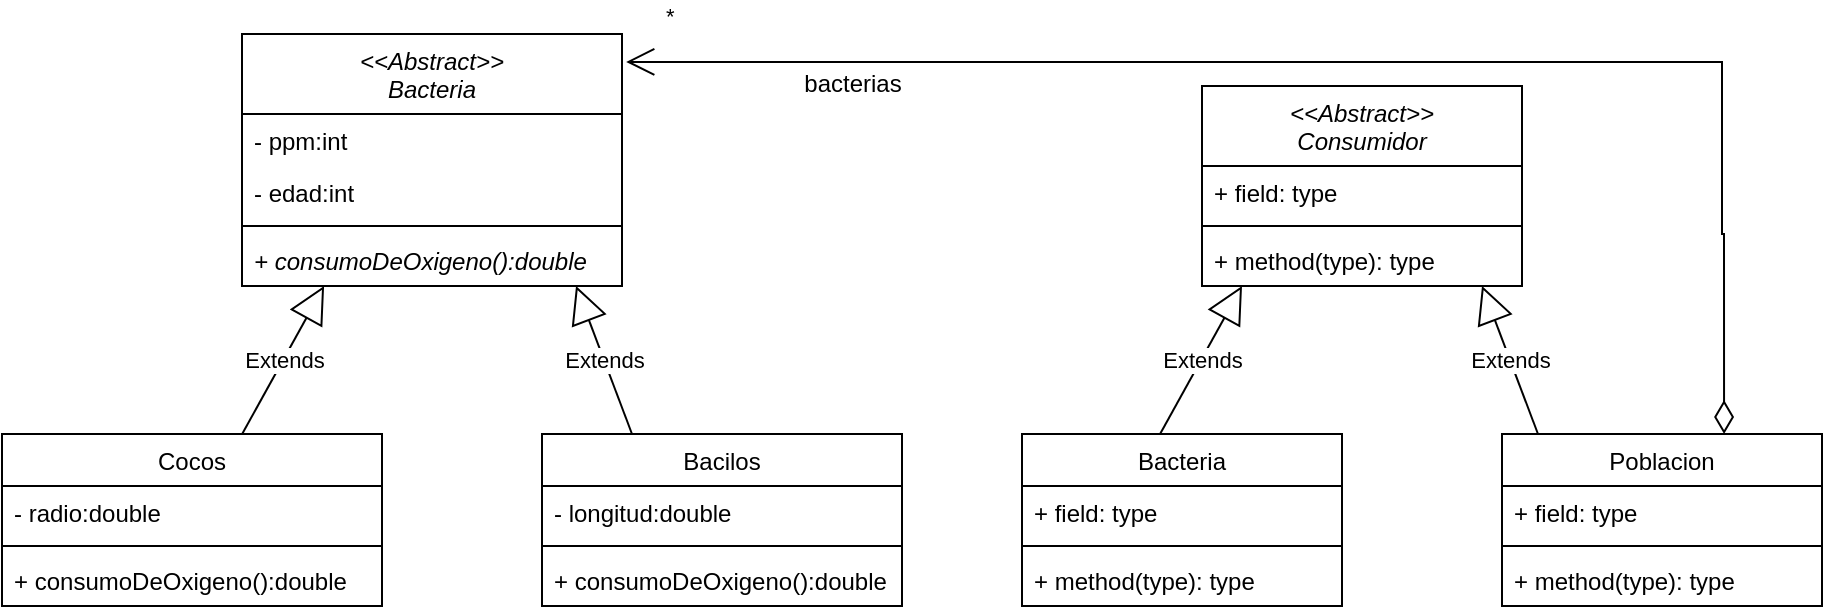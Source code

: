<mxfile version="20.5.3" type="github">
  <diagram id="C5RBs43oDa-KdzZeNtuy" name="Page-1">
    <mxGraphModel dx="868" dy="1619" grid="1" gridSize="10" guides="1" tooltips="1" connect="1" arrows="1" fold="1" page="1" pageScale="1" pageWidth="827" pageHeight="1169" math="0" shadow="0">
      <root>
        <mxCell id="WIyWlLk6GJQsqaUBKTNV-0" />
        <mxCell id="WIyWlLk6GJQsqaUBKTNV-1" parent="WIyWlLk6GJQsqaUBKTNV-0" />
        <mxCell id="M0HyL1vX0uQEdzR4OvkP-0" value="&lt;&lt;Abstract&gt;&gt;&#xa;Bacteria" style="swimlane;fontStyle=2;align=center;verticalAlign=top;childLayout=stackLayout;horizontal=1;startSize=40;horizontalStack=0;resizeParent=1;resizeParentMax=0;resizeLast=0;collapsible=1;marginBottom=0;" vertex="1" parent="WIyWlLk6GJQsqaUBKTNV-1">
          <mxGeometry x="130" width="190" height="126" as="geometry" />
        </mxCell>
        <mxCell id="M0HyL1vX0uQEdzR4OvkP-1" value="- ppm:int" style="text;strokeColor=none;fillColor=none;align=left;verticalAlign=top;spacingLeft=4;spacingRight=4;overflow=hidden;rotatable=0;points=[[0,0.5],[1,0.5]];portConstraint=eastwest;" vertex="1" parent="M0HyL1vX0uQEdzR4OvkP-0">
          <mxGeometry y="40" width="190" height="26" as="geometry" />
        </mxCell>
        <mxCell id="M0HyL1vX0uQEdzR4OvkP-12" value="- edad:int" style="text;strokeColor=none;fillColor=none;align=left;verticalAlign=top;spacingLeft=4;spacingRight=4;overflow=hidden;rotatable=0;points=[[0,0.5],[1,0.5]];portConstraint=eastwest;" vertex="1" parent="M0HyL1vX0uQEdzR4OvkP-0">
          <mxGeometry y="66" width="190" height="26" as="geometry" />
        </mxCell>
        <mxCell id="M0HyL1vX0uQEdzR4OvkP-2" value="" style="line;strokeWidth=1;fillColor=none;align=left;verticalAlign=middle;spacingTop=-1;spacingLeft=3;spacingRight=3;rotatable=0;labelPosition=right;points=[];portConstraint=eastwest;strokeColor=inherit;" vertex="1" parent="M0HyL1vX0uQEdzR4OvkP-0">
          <mxGeometry y="92" width="190" height="8" as="geometry" />
        </mxCell>
        <mxCell id="M0HyL1vX0uQEdzR4OvkP-3" value="+ consumoDeOxigeno():double" style="text;strokeColor=none;fillColor=none;align=left;verticalAlign=top;spacingLeft=4;spacingRight=4;overflow=hidden;rotatable=0;points=[[0,0.5],[1,0.5]];portConstraint=eastwest;fontStyle=2" vertex="1" parent="M0HyL1vX0uQEdzR4OvkP-0">
          <mxGeometry y="100" width="190" height="26" as="geometry" />
        </mxCell>
        <mxCell id="M0HyL1vX0uQEdzR4OvkP-4" value="Cocos" style="swimlane;fontStyle=0;align=center;verticalAlign=top;childLayout=stackLayout;horizontal=1;startSize=26;horizontalStack=0;resizeParent=1;resizeParentMax=0;resizeLast=0;collapsible=1;marginBottom=0;" vertex="1" parent="WIyWlLk6GJQsqaUBKTNV-1">
          <mxGeometry x="10" y="200" width="190" height="86" as="geometry" />
        </mxCell>
        <mxCell id="M0HyL1vX0uQEdzR4OvkP-5" value="- radio:double" style="text;strokeColor=none;fillColor=none;align=left;verticalAlign=top;spacingLeft=4;spacingRight=4;overflow=hidden;rotatable=0;points=[[0,0.5],[1,0.5]];portConstraint=eastwest;" vertex="1" parent="M0HyL1vX0uQEdzR4OvkP-4">
          <mxGeometry y="26" width="190" height="26" as="geometry" />
        </mxCell>
        <mxCell id="M0HyL1vX0uQEdzR4OvkP-6" value="" style="line;strokeWidth=1;fillColor=none;align=left;verticalAlign=middle;spacingTop=-1;spacingLeft=3;spacingRight=3;rotatable=0;labelPosition=right;points=[];portConstraint=eastwest;strokeColor=inherit;" vertex="1" parent="M0HyL1vX0uQEdzR4OvkP-4">
          <mxGeometry y="52" width="190" height="8" as="geometry" />
        </mxCell>
        <mxCell id="M0HyL1vX0uQEdzR4OvkP-13" value="+ consumoDeOxigeno():double" style="text;strokeColor=none;fillColor=none;align=left;verticalAlign=top;spacingLeft=4;spacingRight=4;overflow=hidden;rotatable=0;points=[[0,0.5],[1,0.5]];portConstraint=eastwest;fontStyle=0" vertex="1" parent="M0HyL1vX0uQEdzR4OvkP-4">
          <mxGeometry y="60" width="190" height="26" as="geometry" />
        </mxCell>
        <mxCell id="M0HyL1vX0uQEdzR4OvkP-8" value="Bacilos" style="swimlane;fontStyle=0;align=center;verticalAlign=top;childLayout=stackLayout;horizontal=1;startSize=26;horizontalStack=0;resizeParent=1;resizeParentMax=0;resizeLast=0;collapsible=1;marginBottom=0;" vertex="1" parent="WIyWlLk6GJQsqaUBKTNV-1">
          <mxGeometry x="280" y="200" width="180" height="86" as="geometry" />
        </mxCell>
        <mxCell id="M0HyL1vX0uQEdzR4OvkP-9" value="- longitud:double" style="text;strokeColor=none;fillColor=none;align=left;verticalAlign=top;spacingLeft=4;spacingRight=4;overflow=hidden;rotatable=0;points=[[0,0.5],[1,0.5]];portConstraint=eastwest;" vertex="1" parent="M0HyL1vX0uQEdzR4OvkP-8">
          <mxGeometry y="26" width="180" height="26" as="geometry" />
        </mxCell>
        <mxCell id="M0HyL1vX0uQEdzR4OvkP-10" value="" style="line;strokeWidth=1;fillColor=none;align=left;verticalAlign=middle;spacingTop=-1;spacingLeft=3;spacingRight=3;rotatable=0;labelPosition=right;points=[];portConstraint=eastwest;strokeColor=inherit;" vertex="1" parent="M0HyL1vX0uQEdzR4OvkP-8">
          <mxGeometry y="52" width="180" height="8" as="geometry" />
        </mxCell>
        <mxCell id="M0HyL1vX0uQEdzR4OvkP-14" value="+ consumoDeOxigeno():double" style="text;strokeColor=none;fillColor=none;align=left;verticalAlign=top;spacingLeft=4;spacingRight=4;overflow=hidden;rotatable=0;points=[[0,0.5],[1,0.5]];portConstraint=eastwest;fontStyle=0" vertex="1" parent="M0HyL1vX0uQEdzR4OvkP-8">
          <mxGeometry y="60" width="180" height="26" as="geometry" />
        </mxCell>
        <mxCell id="M0HyL1vX0uQEdzR4OvkP-15" value="Extends" style="endArrow=block;endSize=16;endFill=0;html=1;rounded=0;exitX=0.632;exitY=0;exitDx=0;exitDy=0;exitPerimeter=0;entryX=0.216;entryY=1;entryDx=0;entryDy=0;entryPerimeter=0;" edge="1" parent="WIyWlLk6GJQsqaUBKTNV-1" source="M0HyL1vX0uQEdzR4OvkP-4" target="M0HyL1vX0uQEdzR4OvkP-3">
          <mxGeometry width="160" relative="1" as="geometry">
            <mxPoint x="90" y="160" as="sourcePoint" />
            <mxPoint x="250" y="160" as="targetPoint" />
          </mxGeometry>
        </mxCell>
        <mxCell id="M0HyL1vX0uQEdzR4OvkP-16" value="Extends" style="endArrow=block;endSize=16;endFill=0;html=1;rounded=0;exitX=0.25;exitY=0;exitDx=0;exitDy=0;entryX=0.879;entryY=1;entryDx=0;entryDy=0;entryPerimeter=0;" edge="1" parent="WIyWlLk6GJQsqaUBKTNV-1" source="M0HyL1vX0uQEdzR4OvkP-8" target="M0HyL1vX0uQEdzR4OvkP-3">
          <mxGeometry width="160" relative="1" as="geometry">
            <mxPoint x="260" y="160" as="sourcePoint" />
            <mxPoint x="420" y="160" as="targetPoint" />
          </mxGeometry>
        </mxCell>
        <mxCell id="M0HyL1vX0uQEdzR4OvkP-17" value="&lt;&lt;Abstract&gt;&gt;&#xa;Consumidor" style="swimlane;fontStyle=2;align=center;verticalAlign=top;childLayout=stackLayout;horizontal=1;startSize=40;horizontalStack=0;resizeParent=1;resizeParentMax=0;resizeLast=0;collapsible=1;marginBottom=0;" vertex="1" parent="WIyWlLk6GJQsqaUBKTNV-1">
          <mxGeometry x="610" y="26" width="160" height="100" as="geometry" />
        </mxCell>
        <mxCell id="M0HyL1vX0uQEdzR4OvkP-18" value="+ field: type" style="text;strokeColor=none;fillColor=none;align=left;verticalAlign=top;spacingLeft=4;spacingRight=4;overflow=hidden;rotatable=0;points=[[0,0.5],[1,0.5]];portConstraint=eastwest;" vertex="1" parent="M0HyL1vX0uQEdzR4OvkP-17">
          <mxGeometry y="40" width="160" height="26" as="geometry" />
        </mxCell>
        <mxCell id="M0HyL1vX0uQEdzR4OvkP-19" value="" style="line;strokeWidth=1;fillColor=none;align=left;verticalAlign=middle;spacingTop=-1;spacingLeft=3;spacingRight=3;rotatable=0;labelPosition=right;points=[];portConstraint=eastwest;strokeColor=inherit;" vertex="1" parent="M0HyL1vX0uQEdzR4OvkP-17">
          <mxGeometry y="66" width="160" height="8" as="geometry" />
        </mxCell>
        <mxCell id="M0HyL1vX0uQEdzR4OvkP-20" value="+ method(type): type" style="text;strokeColor=none;fillColor=none;align=left;verticalAlign=top;spacingLeft=4;spacingRight=4;overflow=hidden;rotatable=0;points=[[0,0.5],[1,0.5]];portConstraint=eastwest;" vertex="1" parent="M0HyL1vX0uQEdzR4OvkP-17">
          <mxGeometry y="74" width="160" height="26" as="geometry" />
        </mxCell>
        <mxCell id="M0HyL1vX0uQEdzR4OvkP-21" value="Bacteria" style="swimlane;fontStyle=0;align=center;verticalAlign=top;childLayout=stackLayout;horizontal=1;startSize=26;horizontalStack=0;resizeParent=1;resizeParentMax=0;resizeLast=0;collapsible=1;marginBottom=0;" vertex="1" parent="WIyWlLk6GJQsqaUBKTNV-1">
          <mxGeometry x="520" y="200" width="160" height="86" as="geometry" />
        </mxCell>
        <mxCell id="M0HyL1vX0uQEdzR4OvkP-22" value="+ field: type" style="text;strokeColor=none;fillColor=none;align=left;verticalAlign=top;spacingLeft=4;spacingRight=4;overflow=hidden;rotatable=0;points=[[0,0.5],[1,0.5]];portConstraint=eastwest;" vertex="1" parent="M0HyL1vX0uQEdzR4OvkP-21">
          <mxGeometry y="26" width="160" height="26" as="geometry" />
        </mxCell>
        <mxCell id="M0HyL1vX0uQEdzR4OvkP-23" value="" style="line;strokeWidth=1;fillColor=none;align=left;verticalAlign=middle;spacingTop=-1;spacingLeft=3;spacingRight=3;rotatable=0;labelPosition=right;points=[];portConstraint=eastwest;strokeColor=inherit;" vertex="1" parent="M0HyL1vX0uQEdzR4OvkP-21">
          <mxGeometry y="52" width="160" height="8" as="geometry" />
        </mxCell>
        <mxCell id="M0HyL1vX0uQEdzR4OvkP-24" value="+ method(type): type" style="text;strokeColor=none;fillColor=none;align=left;verticalAlign=top;spacingLeft=4;spacingRight=4;overflow=hidden;rotatable=0;points=[[0,0.5],[1,0.5]];portConstraint=eastwest;" vertex="1" parent="M0HyL1vX0uQEdzR4OvkP-21">
          <mxGeometry y="60" width="160" height="26" as="geometry" />
        </mxCell>
        <mxCell id="M0HyL1vX0uQEdzR4OvkP-25" value="Poblacion" style="swimlane;fontStyle=0;align=center;verticalAlign=top;childLayout=stackLayout;horizontal=1;startSize=26;horizontalStack=0;resizeParent=1;resizeParentMax=0;resizeLast=0;collapsible=1;marginBottom=0;" vertex="1" parent="WIyWlLk6GJQsqaUBKTNV-1">
          <mxGeometry x="760" y="200" width="160" height="86" as="geometry" />
        </mxCell>
        <mxCell id="M0HyL1vX0uQEdzR4OvkP-26" value="+ field: type" style="text;strokeColor=none;fillColor=none;align=left;verticalAlign=top;spacingLeft=4;spacingRight=4;overflow=hidden;rotatable=0;points=[[0,0.5],[1,0.5]];portConstraint=eastwest;" vertex="1" parent="M0HyL1vX0uQEdzR4OvkP-25">
          <mxGeometry y="26" width="160" height="26" as="geometry" />
        </mxCell>
        <mxCell id="M0HyL1vX0uQEdzR4OvkP-27" value="" style="line;strokeWidth=1;fillColor=none;align=left;verticalAlign=middle;spacingTop=-1;spacingLeft=3;spacingRight=3;rotatable=0;labelPosition=right;points=[];portConstraint=eastwest;strokeColor=inherit;" vertex="1" parent="M0HyL1vX0uQEdzR4OvkP-25">
          <mxGeometry y="52" width="160" height="8" as="geometry" />
        </mxCell>
        <mxCell id="M0HyL1vX0uQEdzR4OvkP-28" value="+ method(type): type" style="text;strokeColor=none;fillColor=none;align=left;verticalAlign=top;spacingLeft=4;spacingRight=4;overflow=hidden;rotatable=0;points=[[0,0.5],[1,0.5]];portConstraint=eastwest;" vertex="1" parent="M0HyL1vX0uQEdzR4OvkP-25">
          <mxGeometry y="60" width="160" height="26" as="geometry" />
        </mxCell>
        <mxCell id="M0HyL1vX0uQEdzR4OvkP-29" value="Extends" style="endArrow=block;endSize=16;endFill=0;html=1;rounded=0;exitX=0.632;exitY=0;exitDx=0;exitDy=0;exitPerimeter=0;entryX=0.216;entryY=1;entryDx=0;entryDy=0;entryPerimeter=0;" edge="1" parent="WIyWlLk6GJQsqaUBKTNV-1">
          <mxGeometry width="160" relative="1" as="geometry">
            <mxPoint x="589.04" y="200" as="sourcePoint" />
            <mxPoint x="630" y="126" as="targetPoint" />
          </mxGeometry>
        </mxCell>
        <mxCell id="M0HyL1vX0uQEdzR4OvkP-30" value="Extends" style="endArrow=block;endSize=16;endFill=0;html=1;rounded=0;exitX=0.25;exitY=0;exitDx=0;exitDy=0;entryX=0.879;entryY=1;entryDx=0;entryDy=0;entryPerimeter=0;" edge="1" parent="WIyWlLk6GJQsqaUBKTNV-1">
          <mxGeometry width="160" relative="1" as="geometry">
            <mxPoint x="777.99" y="200" as="sourcePoint" />
            <mxPoint x="750" y="126" as="targetPoint" />
          </mxGeometry>
        </mxCell>
        <mxCell id="M0HyL1vX0uQEdzR4OvkP-34" value="*" style="endArrow=open;html=1;endSize=12;startArrow=diamondThin;startSize=14;startFill=0;edgeStyle=orthogonalEdgeStyle;align=left;verticalAlign=bottom;rounded=0;exitX=0.694;exitY=0;exitDx=0;exitDy=0;exitPerimeter=0;entryX=1.011;entryY=0.111;entryDx=0;entryDy=0;entryPerimeter=0;" edge="1" parent="WIyWlLk6GJQsqaUBKTNV-1" source="M0HyL1vX0uQEdzR4OvkP-25" target="M0HyL1vX0uQEdzR4OvkP-0">
          <mxGeometry x="0.951" y="-14" relative="1" as="geometry">
            <mxPoint x="800" y="100" as="sourcePoint" />
            <mxPoint x="550" y="-30" as="targetPoint" />
            <Array as="points">
              <mxPoint x="871" y="100" />
              <mxPoint x="870" y="100" />
              <mxPoint x="870" y="14" />
            </Array>
            <mxPoint as="offset" />
          </mxGeometry>
        </mxCell>
        <mxCell id="M0HyL1vX0uQEdzR4OvkP-35" value="bacterias" style="text;html=1;align=center;verticalAlign=middle;resizable=0;points=[];autosize=1;strokeColor=none;fillColor=none;" vertex="1" parent="WIyWlLk6GJQsqaUBKTNV-1">
          <mxGeometry x="400" y="10" width="70" height="30" as="geometry" />
        </mxCell>
      </root>
    </mxGraphModel>
  </diagram>
</mxfile>
